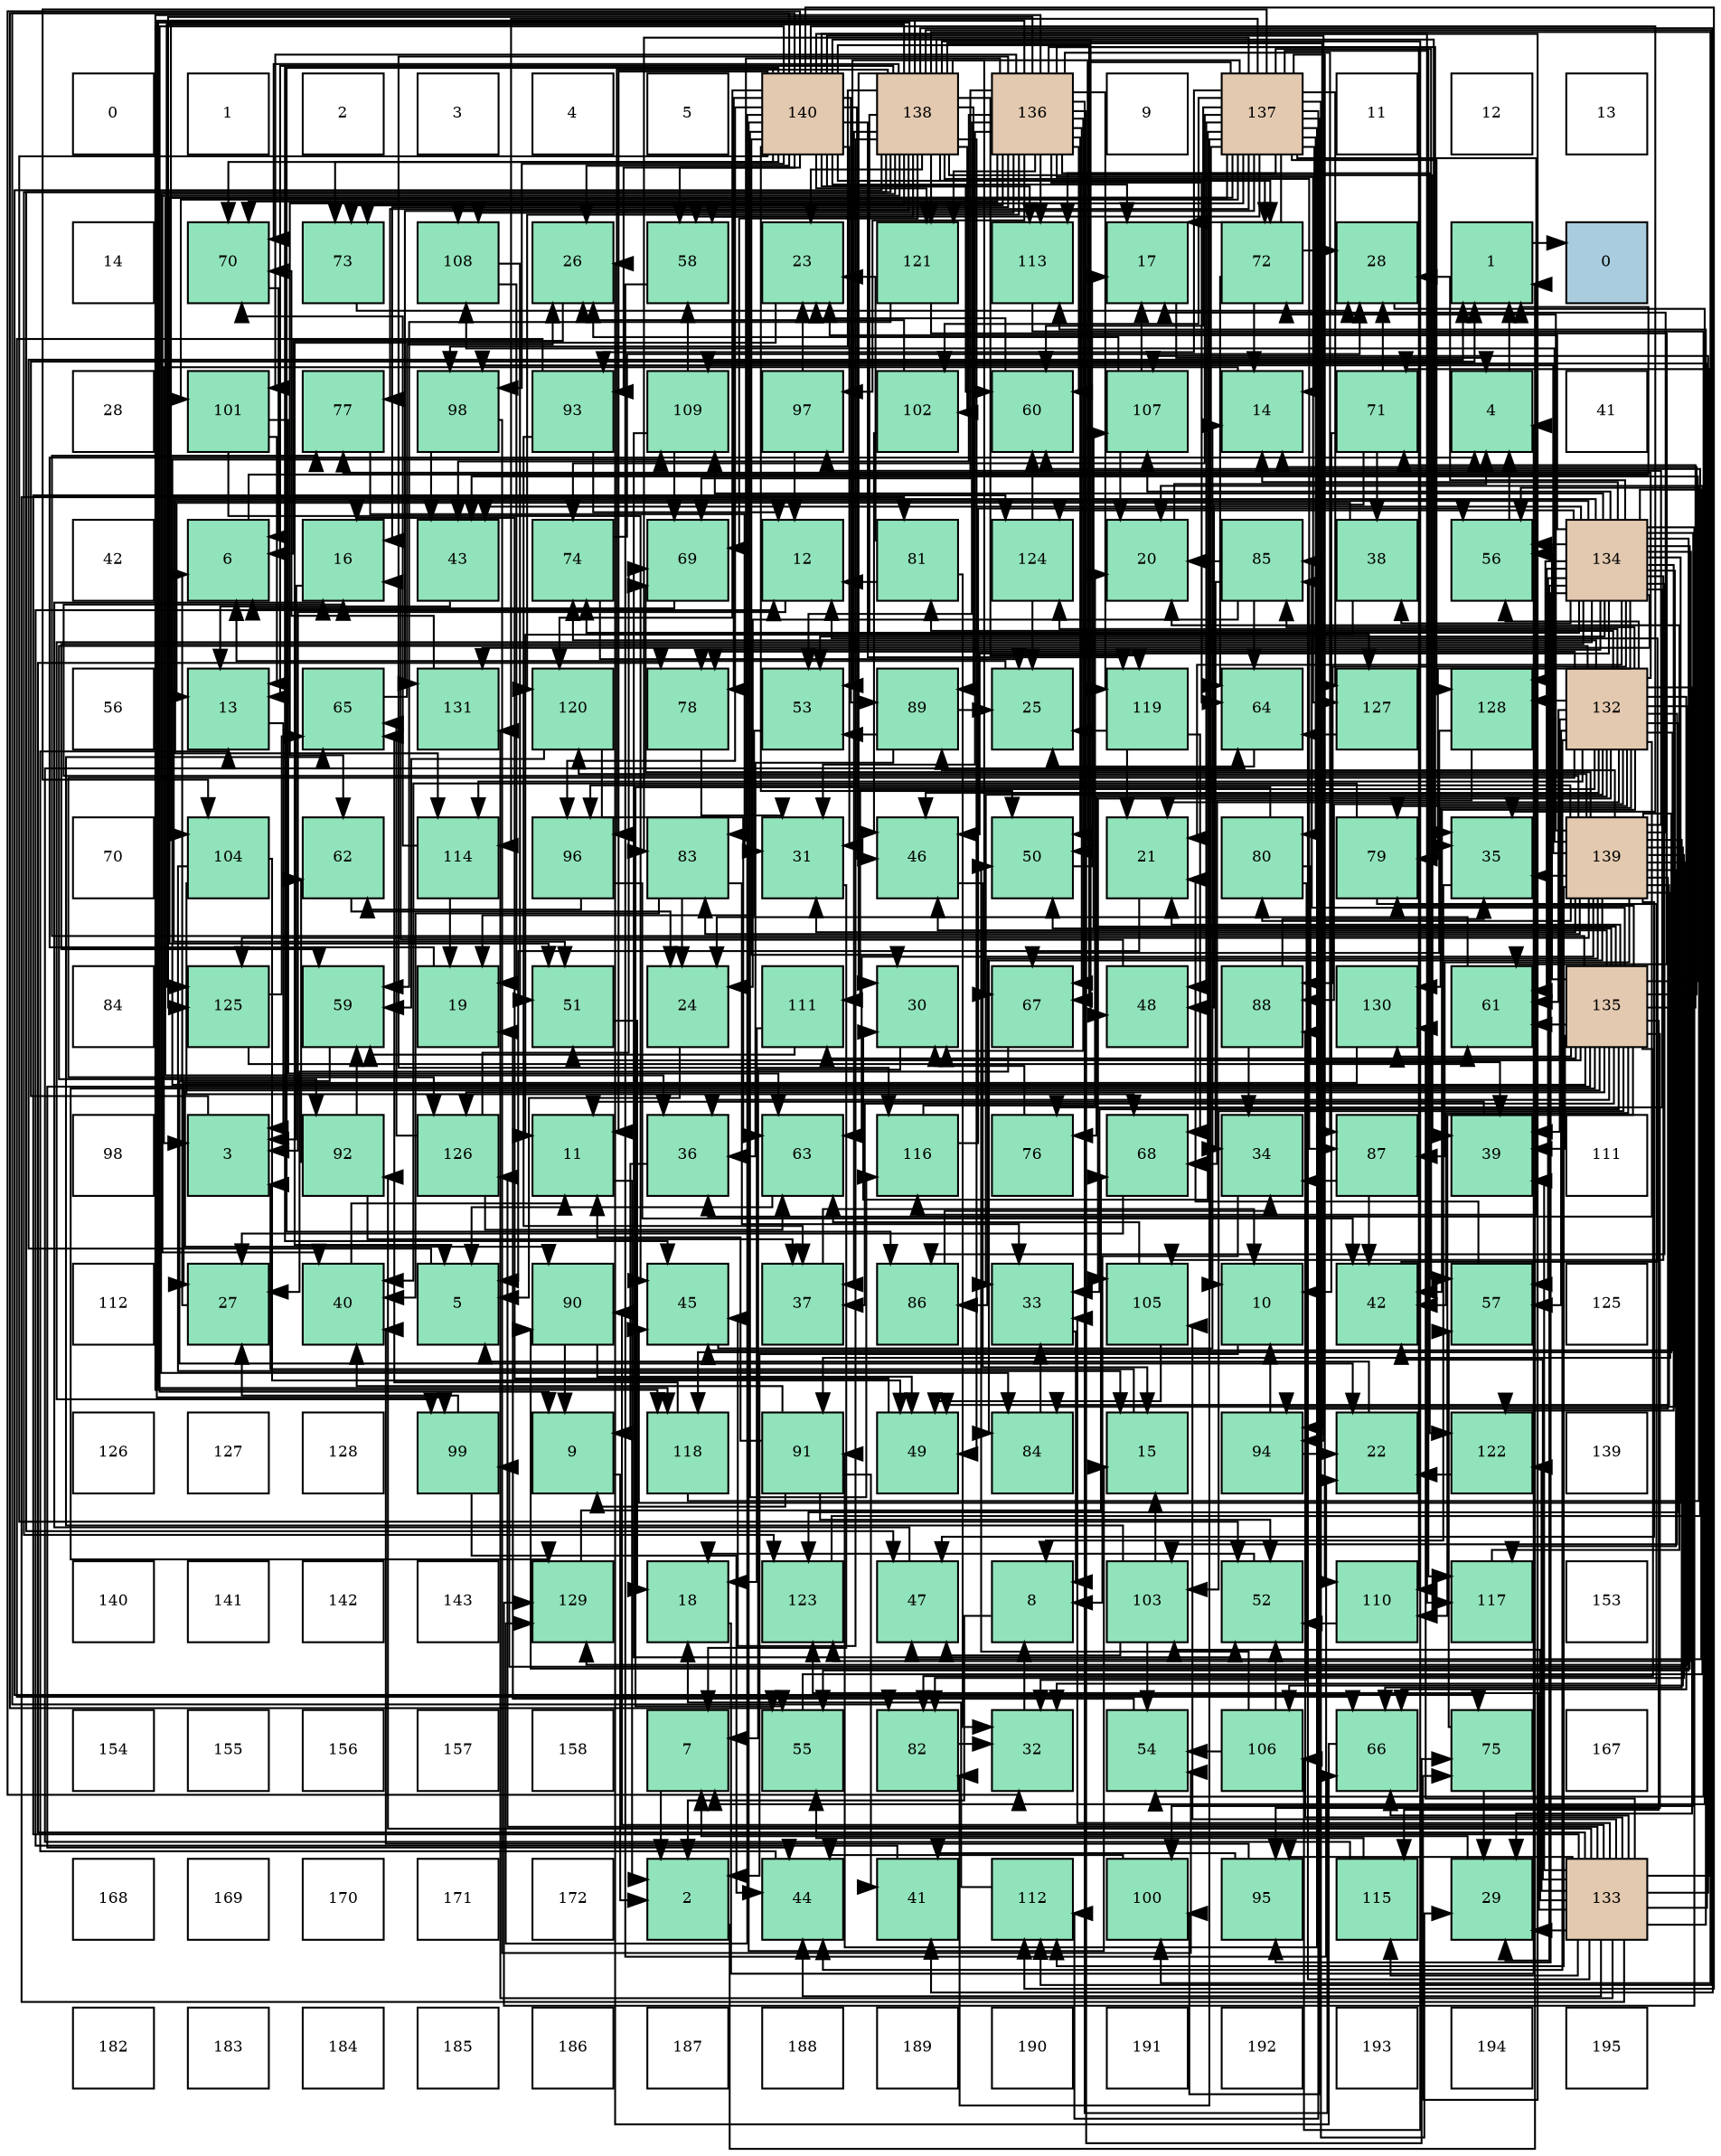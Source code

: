 digraph layout{
 rankdir=TB;
 splines=ortho;
 node [style=filled shape=square fixedsize=true width=0.6];
0[label="0", fontsize=8, fillcolor="#ffffff"];
1[label="1", fontsize=8, fillcolor="#ffffff"];
2[label="2", fontsize=8, fillcolor="#ffffff"];
3[label="3", fontsize=8, fillcolor="#ffffff"];
4[label="4", fontsize=8, fillcolor="#ffffff"];
5[label="5", fontsize=8, fillcolor="#ffffff"];
6[label="140", fontsize=8, fillcolor="#e3c9af"];
7[label="138", fontsize=8, fillcolor="#e3c9af"];
8[label="136", fontsize=8, fillcolor="#e3c9af"];
9[label="9", fontsize=8, fillcolor="#ffffff"];
10[label="137", fontsize=8, fillcolor="#e3c9af"];
11[label="11", fontsize=8, fillcolor="#ffffff"];
12[label="12", fontsize=8, fillcolor="#ffffff"];
13[label="13", fontsize=8, fillcolor="#ffffff"];
14[label="14", fontsize=8, fillcolor="#ffffff"];
15[label="70", fontsize=8, fillcolor="#91e3bb"];
16[label="73", fontsize=8, fillcolor="#91e3bb"];
17[label="108", fontsize=8, fillcolor="#91e3bb"];
18[label="26", fontsize=8, fillcolor="#91e3bb"];
19[label="58", fontsize=8, fillcolor="#91e3bb"];
20[label="23", fontsize=8, fillcolor="#91e3bb"];
21[label="121", fontsize=8, fillcolor="#91e3bb"];
22[label="113", fontsize=8, fillcolor="#91e3bb"];
23[label="17", fontsize=8, fillcolor="#91e3bb"];
24[label="72", fontsize=8, fillcolor="#91e3bb"];
25[label="28", fontsize=8, fillcolor="#91e3bb"];
26[label="1", fontsize=8, fillcolor="#91e3bb"];
27[label="0", fontsize=8, fillcolor="#a9ccde"];
28[label="28", fontsize=8, fillcolor="#ffffff"];
29[label="101", fontsize=8, fillcolor="#91e3bb"];
30[label="77", fontsize=8, fillcolor="#91e3bb"];
31[label="98", fontsize=8, fillcolor="#91e3bb"];
32[label="93", fontsize=8, fillcolor="#91e3bb"];
33[label="109", fontsize=8, fillcolor="#91e3bb"];
34[label="97", fontsize=8, fillcolor="#91e3bb"];
35[label="102", fontsize=8, fillcolor="#91e3bb"];
36[label="60", fontsize=8, fillcolor="#91e3bb"];
37[label="107", fontsize=8, fillcolor="#91e3bb"];
38[label="14", fontsize=8, fillcolor="#91e3bb"];
39[label="71", fontsize=8, fillcolor="#91e3bb"];
40[label="4", fontsize=8, fillcolor="#91e3bb"];
41[label="41", fontsize=8, fillcolor="#ffffff"];
42[label="42", fontsize=8, fillcolor="#ffffff"];
43[label="6", fontsize=8, fillcolor="#91e3bb"];
44[label="16", fontsize=8, fillcolor="#91e3bb"];
45[label="43", fontsize=8, fillcolor="#91e3bb"];
46[label="74", fontsize=8, fillcolor="#91e3bb"];
47[label="69", fontsize=8, fillcolor="#91e3bb"];
48[label="12", fontsize=8, fillcolor="#91e3bb"];
49[label="81", fontsize=8, fillcolor="#91e3bb"];
50[label="124", fontsize=8, fillcolor="#91e3bb"];
51[label="20", fontsize=8, fillcolor="#91e3bb"];
52[label="85", fontsize=8, fillcolor="#91e3bb"];
53[label="38", fontsize=8, fillcolor="#91e3bb"];
54[label="56", fontsize=8, fillcolor="#91e3bb"];
55[label="134", fontsize=8, fillcolor="#e3c9af"];
56[label="56", fontsize=8, fillcolor="#ffffff"];
57[label="13", fontsize=8, fillcolor="#91e3bb"];
58[label="65", fontsize=8, fillcolor="#91e3bb"];
59[label="131", fontsize=8, fillcolor="#91e3bb"];
60[label="120", fontsize=8, fillcolor="#91e3bb"];
61[label="78", fontsize=8, fillcolor="#91e3bb"];
62[label="53", fontsize=8, fillcolor="#91e3bb"];
63[label="89", fontsize=8, fillcolor="#91e3bb"];
64[label="25", fontsize=8, fillcolor="#91e3bb"];
65[label="119", fontsize=8, fillcolor="#91e3bb"];
66[label="64", fontsize=8, fillcolor="#91e3bb"];
67[label="127", fontsize=8, fillcolor="#91e3bb"];
68[label="128", fontsize=8, fillcolor="#91e3bb"];
69[label="132", fontsize=8, fillcolor="#e3c9af"];
70[label="70", fontsize=8, fillcolor="#ffffff"];
71[label="104", fontsize=8, fillcolor="#91e3bb"];
72[label="62", fontsize=8, fillcolor="#91e3bb"];
73[label="114", fontsize=8, fillcolor="#91e3bb"];
74[label="96", fontsize=8, fillcolor="#91e3bb"];
75[label="83", fontsize=8, fillcolor="#91e3bb"];
76[label="31", fontsize=8, fillcolor="#91e3bb"];
77[label="46", fontsize=8, fillcolor="#91e3bb"];
78[label="50", fontsize=8, fillcolor="#91e3bb"];
79[label="21", fontsize=8, fillcolor="#91e3bb"];
80[label="80", fontsize=8, fillcolor="#91e3bb"];
81[label="79", fontsize=8, fillcolor="#91e3bb"];
82[label="35", fontsize=8, fillcolor="#91e3bb"];
83[label="139", fontsize=8, fillcolor="#e3c9af"];
84[label="84", fontsize=8, fillcolor="#ffffff"];
85[label="125", fontsize=8, fillcolor="#91e3bb"];
86[label="59", fontsize=8, fillcolor="#91e3bb"];
87[label="19", fontsize=8, fillcolor="#91e3bb"];
88[label="51", fontsize=8, fillcolor="#91e3bb"];
89[label="24", fontsize=8, fillcolor="#91e3bb"];
90[label="111", fontsize=8, fillcolor="#91e3bb"];
91[label="30", fontsize=8, fillcolor="#91e3bb"];
92[label="67", fontsize=8, fillcolor="#91e3bb"];
93[label="48", fontsize=8, fillcolor="#91e3bb"];
94[label="88", fontsize=8, fillcolor="#91e3bb"];
95[label="130", fontsize=8, fillcolor="#91e3bb"];
96[label="61", fontsize=8, fillcolor="#91e3bb"];
97[label="135", fontsize=8, fillcolor="#e3c9af"];
98[label="98", fontsize=8, fillcolor="#ffffff"];
99[label="3", fontsize=8, fillcolor="#91e3bb"];
100[label="92", fontsize=8, fillcolor="#91e3bb"];
101[label="126", fontsize=8, fillcolor="#91e3bb"];
102[label="11", fontsize=8, fillcolor="#91e3bb"];
103[label="36", fontsize=8, fillcolor="#91e3bb"];
104[label="63", fontsize=8, fillcolor="#91e3bb"];
105[label="116", fontsize=8, fillcolor="#91e3bb"];
106[label="76", fontsize=8, fillcolor="#91e3bb"];
107[label="68", fontsize=8, fillcolor="#91e3bb"];
108[label="34", fontsize=8, fillcolor="#91e3bb"];
109[label="87", fontsize=8, fillcolor="#91e3bb"];
110[label="39", fontsize=8, fillcolor="#91e3bb"];
111[label="111", fontsize=8, fillcolor="#ffffff"];
112[label="112", fontsize=8, fillcolor="#ffffff"];
113[label="27", fontsize=8, fillcolor="#91e3bb"];
114[label="40", fontsize=8, fillcolor="#91e3bb"];
115[label="5", fontsize=8, fillcolor="#91e3bb"];
116[label="90", fontsize=8, fillcolor="#91e3bb"];
117[label="45", fontsize=8, fillcolor="#91e3bb"];
118[label="37", fontsize=8, fillcolor="#91e3bb"];
119[label="86", fontsize=8, fillcolor="#91e3bb"];
120[label="33", fontsize=8, fillcolor="#91e3bb"];
121[label="105", fontsize=8, fillcolor="#91e3bb"];
122[label="10", fontsize=8, fillcolor="#91e3bb"];
123[label="42", fontsize=8, fillcolor="#91e3bb"];
124[label="57", fontsize=8, fillcolor="#91e3bb"];
125[label="125", fontsize=8, fillcolor="#ffffff"];
126[label="126", fontsize=8, fillcolor="#ffffff"];
127[label="127", fontsize=8, fillcolor="#ffffff"];
128[label="128", fontsize=8, fillcolor="#ffffff"];
129[label="99", fontsize=8, fillcolor="#91e3bb"];
130[label="9", fontsize=8, fillcolor="#91e3bb"];
131[label="118", fontsize=8, fillcolor="#91e3bb"];
132[label="91", fontsize=8, fillcolor="#91e3bb"];
133[label="49", fontsize=8, fillcolor="#91e3bb"];
134[label="84", fontsize=8, fillcolor="#91e3bb"];
135[label="15", fontsize=8, fillcolor="#91e3bb"];
136[label="94", fontsize=8, fillcolor="#91e3bb"];
137[label="22", fontsize=8, fillcolor="#91e3bb"];
138[label="122", fontsize=8, fillcolor="#91e3bb"];
139[label="139", fontsize=8, fillcolor="#ffffff"];
140[label="140", fontsize=8, fillcolor="#ffffff"];
141[label="141", fontsize=8, fillcolor="#ffffff"];
142[label="142", fontsize=8, fillcolor="#ffffff"];
143[label="143", fontsize=8, fillcolor="#ffffff"];
144[label="129", fontsize=8, fillcolor="#91e3bb"];
145[label="18", fontsize=8, fillcolor="#91e3bb"];
146[label="123", fontsize=8, fillcolor="#91e3bb"];
147[label="47", fontsize=8, fillcolor="#91e3bb"];
148[label="8", fontsize=8, fillcolor="#91e3bb"];
149[label="103", fontsize=8, fillcolor="#91e3bb"];
150[label="52", fontsize=8, fillcolor="#91e3bb"];
151[label="110", fontsize=8, fillcolor="#91e3bb"];
152[label="117", fontsize=8, fillcolor="#91e3bb"];
153[label="153", fontsize=8, fillcolor="#ffffff"];
154[label="154", fontsize=8, fillcolor="#ffffff"];
155[label="155", fontsize=8, fillcolor="#ffffff"];
156[label="156", fontsize=8, fillcolor="#ffffff"];
157[label="157", fontsize=8, fillcolor="#ffffff"];
158[label="158", fontsize=8, fillcolor="#ffffff"];
159[label="7", fontsize=8, fillcolor="#91e3bb"];
160[label="55", fontsize=8, fillcolor="#91e3bb"];
161[label="82", fontsize=8, fillcolor="#91e3bb"];
162[label="32", fontsize=8, fillcolor="#91e3bb"];
163[label="54", fontsize=8, fillcolor="#91e3bb"];
164[label="106", fontsize=8, fillcolor="#91e3bb"];
165[label="66", fontsize=8, fillcolor="#91e3bb"];
166[label="75", fontsize=8, fillcolor="#91e3bb"];
167[label="167", fontsize=8, fillcolor="#ffffff"];
168[label="168", fontsize=8, fillcolor="#ffffff"];
169[label="169", fontsize=8, fillcolor="#ffffff"];
170[label="170", fontsize=8, fillcolor="#ffffff"];
171[label="171", fontsize=8, fillcolor="#ffffff"];
172[label="172", fontsize=8, fillcolor="#ffffff"];
173[label="2", fontsize=8, fillcolor="#91e3bb"];
174[label="44", fontsize=8, fillcolor="#91e3bb"];
175[label="41", fontsize=8, fillcolor="#91e3bb"];
176[label="112", fontsize=8, fillcolor="#91e3bb"];
177[label="100", fontsize=8, fillcolor="#91e3bb"];
178[label="95", fontsize=8, fillcolor="#91e3bb"];
179[label="115", fontsize=8, fillcolor="#91e3bb"];
180[label="29", fontsize=8, fillcolor="#91e3bb"];
181[label="133", fontsize=8, fillcolor="#e3c9af"];
182[label="182", fontsize=8, fillcolor="#ffffff"];
183[label="183", fontsize=8, fillcolor="#ffffff"];
184[label="184", fontsize=8, fillcolor="#ffffff"];
185[label="185", fontsize=8, fillcolor="#ffffff"];
186[label="186", fontsize=8, fillcolor="#ffffff"];
187[label="187", fontsize=8, fillcolor="#ffffff"];
188[label="188", fontsize=8, fillcolor="#ffffff"];
189[label="189", fontsize=8, fillcolor="#ffffff"];
190[label="190", fontsize=8, fillcolor="#ffffff"];
191[label="191", fontsize=8, fillcolor="#ffffff"];
192[label="192", fontsize=8, fillcolor="#ffffff"];
193[label="193", fontsize=8, fillcolor="#ffffff"];
194[label="194", fontsize=8, fillcolor="#ffffff"];
195[label="195", fontsize=8, fillcolor="#ffffff"];
edge [constraint=false, style=vis];26 -> 27;
173 -> 26;
99 -> 26;
40 -> 26;
115 -> 26;
43 -> 26;
159 -> 173;
148 -> 173;
130 -> 173;
122 -> 173;
102 -> 173;
48 -> 99;
57 -> 99;
38 -> 99;
135 -> 99;
44 -> 99;
23 -> 40;
145 -> 40;
87 -> 40;
51 -> 40;
79 -> 115;
137 -> 115;
20 -> 115;
89 -> 115;
64 -> 43;
18 -> 43;
113 -> 43;
25 -> 159;
180 -> 159;
91 -> 159;
76 -> 159;
162 -> 148;
120 -> 148;
108 -> 148;
82 -> 148;
103 -> 130;
118 -> 122;
53 -> 102;
53 -> 57;
110 -> 102;
114 -> 102;
175 -> 48;
123 -> 48;
45 -> 57;
174 -> 57;
117 -> 38;
77 -> 135;
147 -> 44;
93 -> 44;
133 -> 44;
78 -> 23;
88 -> 145;
150 -> 145;
62 -> 87;
163 -> 87;
160 -> 51;
54 -> 40;
124 -> 79;
19 -> 137;
86 -> 137;
36 -> 20;
96 -> 89;
72 -> 89;
104 -> 115;
66 -> 64;
58 -> 18;
165 -> 18;
92 -> 113;
107 -> 113;
47 -> 43;
15 -> 43;
39 -> 122;
39 -> 25;
39 -> 53;
39 -> 93;
24 -> 38;
24 -> 25;
24 -> 66;
16 -> 25;
46 -> 64;
46 -> 25;
166 -> 180;
166 -> 124;
106 -> 91;
30 -> 76;
61 -> 76;
81 -> 162;
81 -> 114;
80 -> 162;
80 -> 110;
80 -> 160;
49 -> 48;
49 -> 20;
49 -> 162;
161 -> 162;
75 -> 89;
75 -> 120;
75 -> 114;
134 -> 120;
52 -> 51;
52 -> 89;
52 -> 108;
52 -> 66;
119 -> 108;
109 -> 108;
109 -> 123;
94 -> 108;
94 -> 82;
63 -> 64;
63 -> 103;
63 -> 62;
116 -> 130;
116 -> 133;
132 -> 130;
132 -> 102;
132 -> 114;
132 -> 175;
132 -> 150;
100 -> 118;
100 -> 86;
100 -> 72;
32 -> 48;
32 -> 118;
32 -> 165;
136 -> 122;
136 -> 137;
178 -> 114;
178 -> 175;
74 -> 123;
74 -> 72;
34 -> 48;
34 -> 20;
31 -> 45;
31 -> 163;
129 -> 113;
129 -> 174;
177 -> 174;
29 -> 57;
29 -> 117;
29 -> 104;
35 -> 18;
35 -> 77;
149 -> 135;
149 -> 147;
149 -> 163;
149 -> 58;
71 -> 135;
71 -> 133;
71 -> 107;
121 -> 133;
121 -> 104;
164 -> 78;
164 -> 150;
164 -> 163;
37 -> 23;
37 -> 51;
37 -> 18;
17 -> 87;
17 -> 88;
33 -> 150;
33 -> 19;
33 -> 47;
151 -> 150;
90 -> 145;
90 -> 86;
176 -> 145;
22 -> 163;
73 -> 87;
73 -> 15;
179 -> 160;
179 -> 66;
105 -> 51;
105 -> 54;
152 -> 51;
131 -> 54;
131 -> 58;
65 -> 79;
65 -> 64;
65 -> 107;
60 -> 86;
60 -> 104;
21 -> 86;
21 -> 96;
138 -> 137;
146 -> 36;
50 -> 64;
50 -> 36;
85 -> 96;
85 -> 58;
101 -> 104;
101 -> 58;
101 -> 47;
67 -> 66;
68 -> 92;
68 -> 107;
144 -> 107;
95 -> 113;
59 -> 15;
69 -> 79;
69 -> 180;
69 -> 120;
69 -> 103;
69 -> 110;
69 -> 123;
69 -> 174;
69 -> 117;
69 -> 77;
69 -> 54;
69 -> 124;
69 -> 96;
69 -> 165;
69 -> 46;
69 -> 106;
69 -> 30;
69 -> 61;
69 -> 81;
69 -> 49;
69 -> 52;
69 -> 94;
69 -> 100;
69 -> 149;
69 -> 121;
69 -> 90;
69 -> 73;
69 -> 146;
69 -> 50;
69 -> 101;
69 -> 68;
69 -> 144;
69 -> 95;
181 -> 180;
181 -> 120;
181 -> 110;
181 -> 123;
181 -> 174;
181 -> 165;
181 -> 39;
181 -> 61;
181 -> 49;
181 -> 52;
181 -> 94;
181 -> 116;
181 -> 100;
181 -> 178;
181 -> 149;
181 -> 121;
181 -> 37;
181 -> 33;
181 -> 22;
181 -> 179;
181 -> 138;
181 -> 146;
181 -> 50;
181 -> 101;
181 -> 95;
181 -> 59;
55 -> 38;
55 -> 79;
55 -> 20;
55 -> 25;
55 -> 180;
55 -> 53;
55 -> 45;
55 -> 117;
55 -> 77;
55 -> 147;
55 -> 88;
55 -> 62;
55 -> 160;
55 -> 54;
55 -> 124;
55 -> 86;
55 -> 96;
55 -> 46;
55 -> 106;
55 -> 61;
55 -> 81;
55 -> 134;
55 -> 119;
55 -> 94;
55 -> 116;
55 -> 178;
55 -> 129;
55 -> 177;
55 -> 121;
55 -> 37;
55 -> 33;
55 -> 73;
55 -> 138;
55 -> 146;
55 -> 50;
55 -> 68;
55 -> 144;
55 -> 59;
97 -> 38;
97 -> 79;
97 -> 120;
97 -> 103;
97 -> 118;
97 -> 110;
97 -> 123;
97 -> 45;
97 -> 174;
97 -> 77;
97 -> 78;
97 -> 88;
97 -> 54;
97 -> 96;
97 -> 39;
97 -> 30;
97 -> 81;
97 -> 161;
97 -> 52;
97 -> 116;
97 -> 178;
97 -> 149;
97 -> 37;
97 -> 33;
97 -> 151;
97 -> 90;
97 -> 179;
97 -> 101;
97 -> 144;
97 -> 95;
8 -> 44;
8 -> 91;
8 -> 76;
8 -> 82;
8 -> 45;
8 -> 78;
8 -> 62;
8 -> 36;
8 -> 66;
8 -> 165;
8 -> 92;
8 -> 47;
8 -> 15;
8 -> 16;
8 -> 166;
8 -> 75;
8 -> 109;
8 -> 34;
8 -> 29;
8 -> 71;
8 -> 17;
8 -> 151;
8 -> 22;
8 -> 105;
8 -> 131;
8 -> 65;
8 -> 60;
8 -> 21;
8 -> 138;
8 -> 85;
8 -> 67;
10 -> 122;
10 -> 38;
10 -> 23;
10 -> 180;
10 -> 91;
10 -> 103;
10 -> 93;
10 -> 78;
10 -> 88;
10 -> 62;
10 -> 124;
10 -> 19;
10 -> 36;
10 -> 72;
10 -> 46;
10 -> 30;
10 -> 80;
10 -> 161;
10 -> 75;
10 -> 132;
10 -> 32;
10 -> 177;
10 -> 29;
10 -> 35;
10 -> 71;
10 -> 151;
10 -> 176;
10 -> 22;
10 -> 73;
10 -> 105;
10 -> 152;
10 -> 67;
10 -> 68;
10 -> 59;
7 -> 57;
7 -> 20;
7 -> 91;
7 -> 82;
7 -> 118;
7 -> 110;
7 -> 114;
7 -> 175;
7 -> 117;
7 -> 147;
7 -> 133;
7 -> 19;
7 -> 92;
7 -> 47;
7 -> 15;
7 -> 24;
7 -> 16;
7 -> 166;
7 -> 134;
7 -> 109;
7 -> 63;
7 -> 136;
7 -> 74;
7 -> 31;
7 -> 129;
7 -> 177;
7 -> 35;
7 -> 164;
7 -> 17;
7 -> 176;
7 -> 131;
7 -> 65;
7 -> 21;
7 -> 146;
7 -> 85;
7 -> 67;
83 -> 44;
83 -> 23;
83 -> 76;
83 -> 82;
83 -> 147;
83 -> 133;
83 -> 104;
83 -> 165;
83 -> 47;
83 -> 24;
83 -> 80;
83 -> 161;
83 -> 75;
83 -> 134;
83 -> 119;
83 -> 109;
83 -> 63;
83 -> 132;
83 -> 136;
83 -> 74;
83 -> 34;
83 -> 31;
83 -> 129;
83 -> 164;
83 -> 17;
83 -> 176;
83 -> 152;
83 -> 131;
83 -> 60;
83 -> 85;
6 -> 130;
6 -> 102;
6 -> 135;
6 -> 23;
6 -> 18;
6 -> 91;
6 -> 76;
6 -> 162;
6 -> 82;
6 -> 117;
6 -> 77;
6 -> 93;
6 -> 78;
6 -> 150;
6 -> 160;
6 -> 19;
6 -> 36;
6 -> 92;
6 -> 15;
6 -> 24;
6 -> 16;
6 -> 166;
6 -> 61;
6 -> 161;
6 -> 119;
6 -> 63;
6 -> 32;
6 -> 136;
6 -> 74;
6 -> 31;
6 -> 176;
6 -> 22;
6 -> 105;
6 -> 152;
6 -> 65;
6 -> 60;
6 -> 21;
6 -> 144;
edge [constraint=true, style=invis];
0 -> 14 -> 28 -> 42 -> 56 -> 70 -> 84 -> 98 -> 112 -> 126 -> 140 -> 154 -> 168 -> 182;
1 -> 15 -> 29 -> 43 -> 57 -> 71 -> 85 -> 99 -> 113 -> 127 -> 141 -> 155 -> 169 -> 183;
2 -> 16 -> 30 -> 44 -> 58 -> 72 -> 86 -> 100 -> 114 -> 128 -> 142 -> 156 -> 170 -> 184;
3 -> 17 -> 31 -> 45 -> 59 -> 73 -> 87 -> 101 -> 115 -> 129 -> 143 -> 157 -> 171 -> 185;
4 -> 18 -> 32 -> 46 -> 60 -> 74 -> 88 -> 102 -> 116 -> 130 -> 144 -> 158 -> 172 -> 186;
5 -> 19 -> 33 -> 47 -> 61 -> 75 -> 89 -> 103 -> 117 -> 131 -> 145 -> 159 -> 173 -> 187;
6 -> 20 -> 34 -> 48 -> 62 -> 76 -> 90 -> 104 -> 118 -> 132 -> 146 -> 160 -> 174 -> 188;
7 -> 21 -> 35 -> 49 -> 63 -> 77 -> 91 -> 105 -> 119 -> 133 -> 147 -> 161 -> 175 -> 189;
8 -> 22 -> 36 -> 50 -> 64 -> 78 -> 92 -> 106 -> 120 -> 134 -> 148 -> 162 -> 176 -> 190;
9 -> 23 -> 37 -> 51 -> 65 -> 79 -> 93 -> 107 -> 121 -> 135 -> 149 -> 163 -> 177 -> 191;
10 -> 24 -> 38 -> 52 -> 66 -> 80 -> 94 -> 108 -> 122 -> 136 -> 150 -> 164 -> 178 -> 192;
11 -> 25 -> 39 -> 53 -> 67 -> 81 -> 95 -> 109 -> 123 -> 137 -> 151 -> 165 -> 179 -> 193;
12 -> 26 -> 40 -> 54 -> 68 -> 82 -> 96 -> 110 -> 124 -> 138 -> 152 -> 166 -> 180 -> 194;
13 -> 27 -> 41 -> 55 -> 69 -> 83 -> 97 -> 111 -> 125 -> 139 -> 153 -> 167 -> 181 -> 195;
rank = same {0 -> 1 -> 2 -> 3 -> 4 -> 5 -> 6 -> 7 -> 8 -> 9 -> 10 -> 11 -> 12 -> 13};
rank = same {14 -> 15 -> 16 -> 17 -> 18 -> 19 -> 20 -> 21 -> 22 -> 23 -> 24 -> 25 -> 26 -> 27};
rank = same {28 -> 29 -> 30 -> 31 -> 32 -> 33 -> 34 -> 35 -> 36 -> 37 -> 38 -> 39 -> 40 -> 41};
rank = same {42 -> 43 -> 44 -> 45 -> 46 -> 47 -> 48 -> 49 -> 50 -> 51 -> 52 -> 53 -> 54 -> 55};
rank = same {56 -> 57 -> 58 -> 59 -> 60 -> 61 -> 62 -> 63 -> 64 -> 65 -> 66 -> 67 -> 68 -> 69};
rank = same {70 -> 71 -> 72 -> 73 -> 74 -> 75 -> 76 -> 77 -> 78 -> 79 -> 80 -> 81 -> 82 -> 83};
rank = same {84 -> 85 -> 86 -> 87 -> 88 -> 89 -> 90 -> 91 -> 92 -> 93 -> 94 -> 95 -> 96 -> 97};
rank = same {98 -> 99 -> 100 -> 101 -> 102 -> 103 -> 104 -> 105 -> 106 -> 107 -> 108 -> 109 -> 110 -> 111};
rank = same {112 -> 113 -> 114 -> 115 -> 116 -> 117 -> 118 -> 119 -> 120 -> 121 -> 122 -> 123 -> 124 -> 125};
rank = same {126 -> 127 -> 128 -> 129 -> 130 -> 131 -> 132 -> 133 -> 134 -> 135 -> 136 -> 137 -> 138 -> 139};
rank = same {140 -> 141 -> 142 -> 143 -> 144 -> 145 -> 146 -> 147 -> 148 -> 149 -> 150 -> 151 -> 152 -> 153};
rank = same {154 -> 155 -> 156 -> 157 -> 158 -> 159 -> 160 -> 161 -> 162 -> 163 -> 164 -> 165 -> 166 -> 167};
rank = same {168 -> 169 -> 170 -> 171 -> 172 -> 173 -> 174 -> 175 -> 176 -> 177 -> 178 -> 179 -> 180 -> 181};
rank = same {182 -> 183 -> 184 -> 185 -> 186 -> 187 -> 188 -> 189 -> 190 -> 191 -> 192 -> 193 -> 194 -> 195};
}